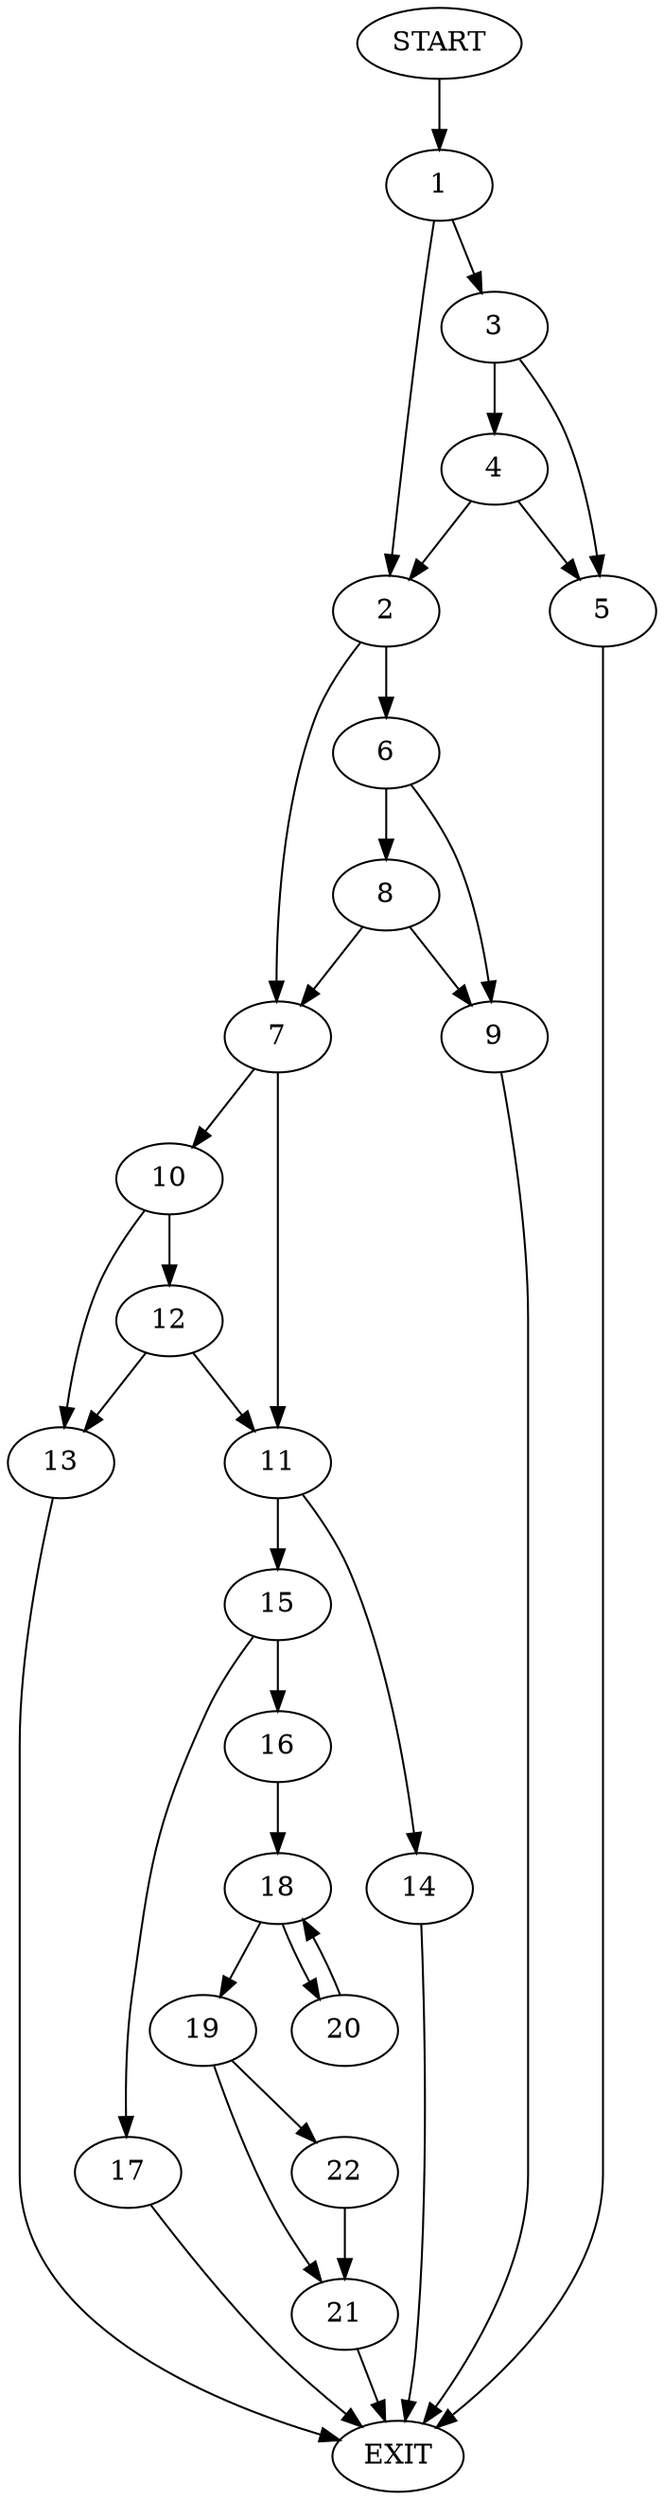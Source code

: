 digraph {
0 [label="START"]
23 [label="EXIT"]
0 -> 1
1 -> 2
1 -> 3
3 -> 4
3 -> 5
2 -> 6
2 -> 7
5 -> 23
4 -> 2
4 -> 5
6 -> 8
6 -> 9
7 -> 10
7 -> 11
8 -> 9
8 -> 7
9 -> 23
10 -> 12
10 -> 13
11 -> 14
11 -> 15
12 -> 11
12 -> 13
13 -> 23
15 -> 16
15 -> 17
14 -> 23
17 -> 23
16 -> 18
18 -> 19
18 -> 20
20 -> 18
19 -> 21
19 -> 22
21 -> 23
22 -> 21
}
